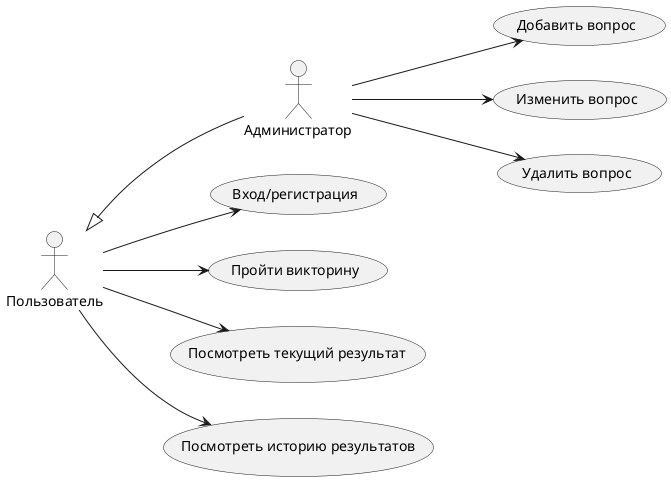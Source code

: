 @startuml UseCase
left to right direction
skinparam packageStyle rectangle
actor "Пользователь" as User
actor "Администратор" as Admin

User <|-- Admin

usecase "Вход/регистрация" as UC1
usecase "Пройти викторину" as UC2
usecase "Посмотреть текущий результат" as UC3
usecase "Посмотреть историю результатов" as UC4
usecase "Добавить вопрос" as UC5
usecase "Изменить вопрос" as UC6
usecase "Удалить вопрос" as UC7

User --> UC1
User --> UC2
User --> UC3
User --> UC4

Admin --> UC5
Admin --> UC6
Admin --> UC7
@enduml